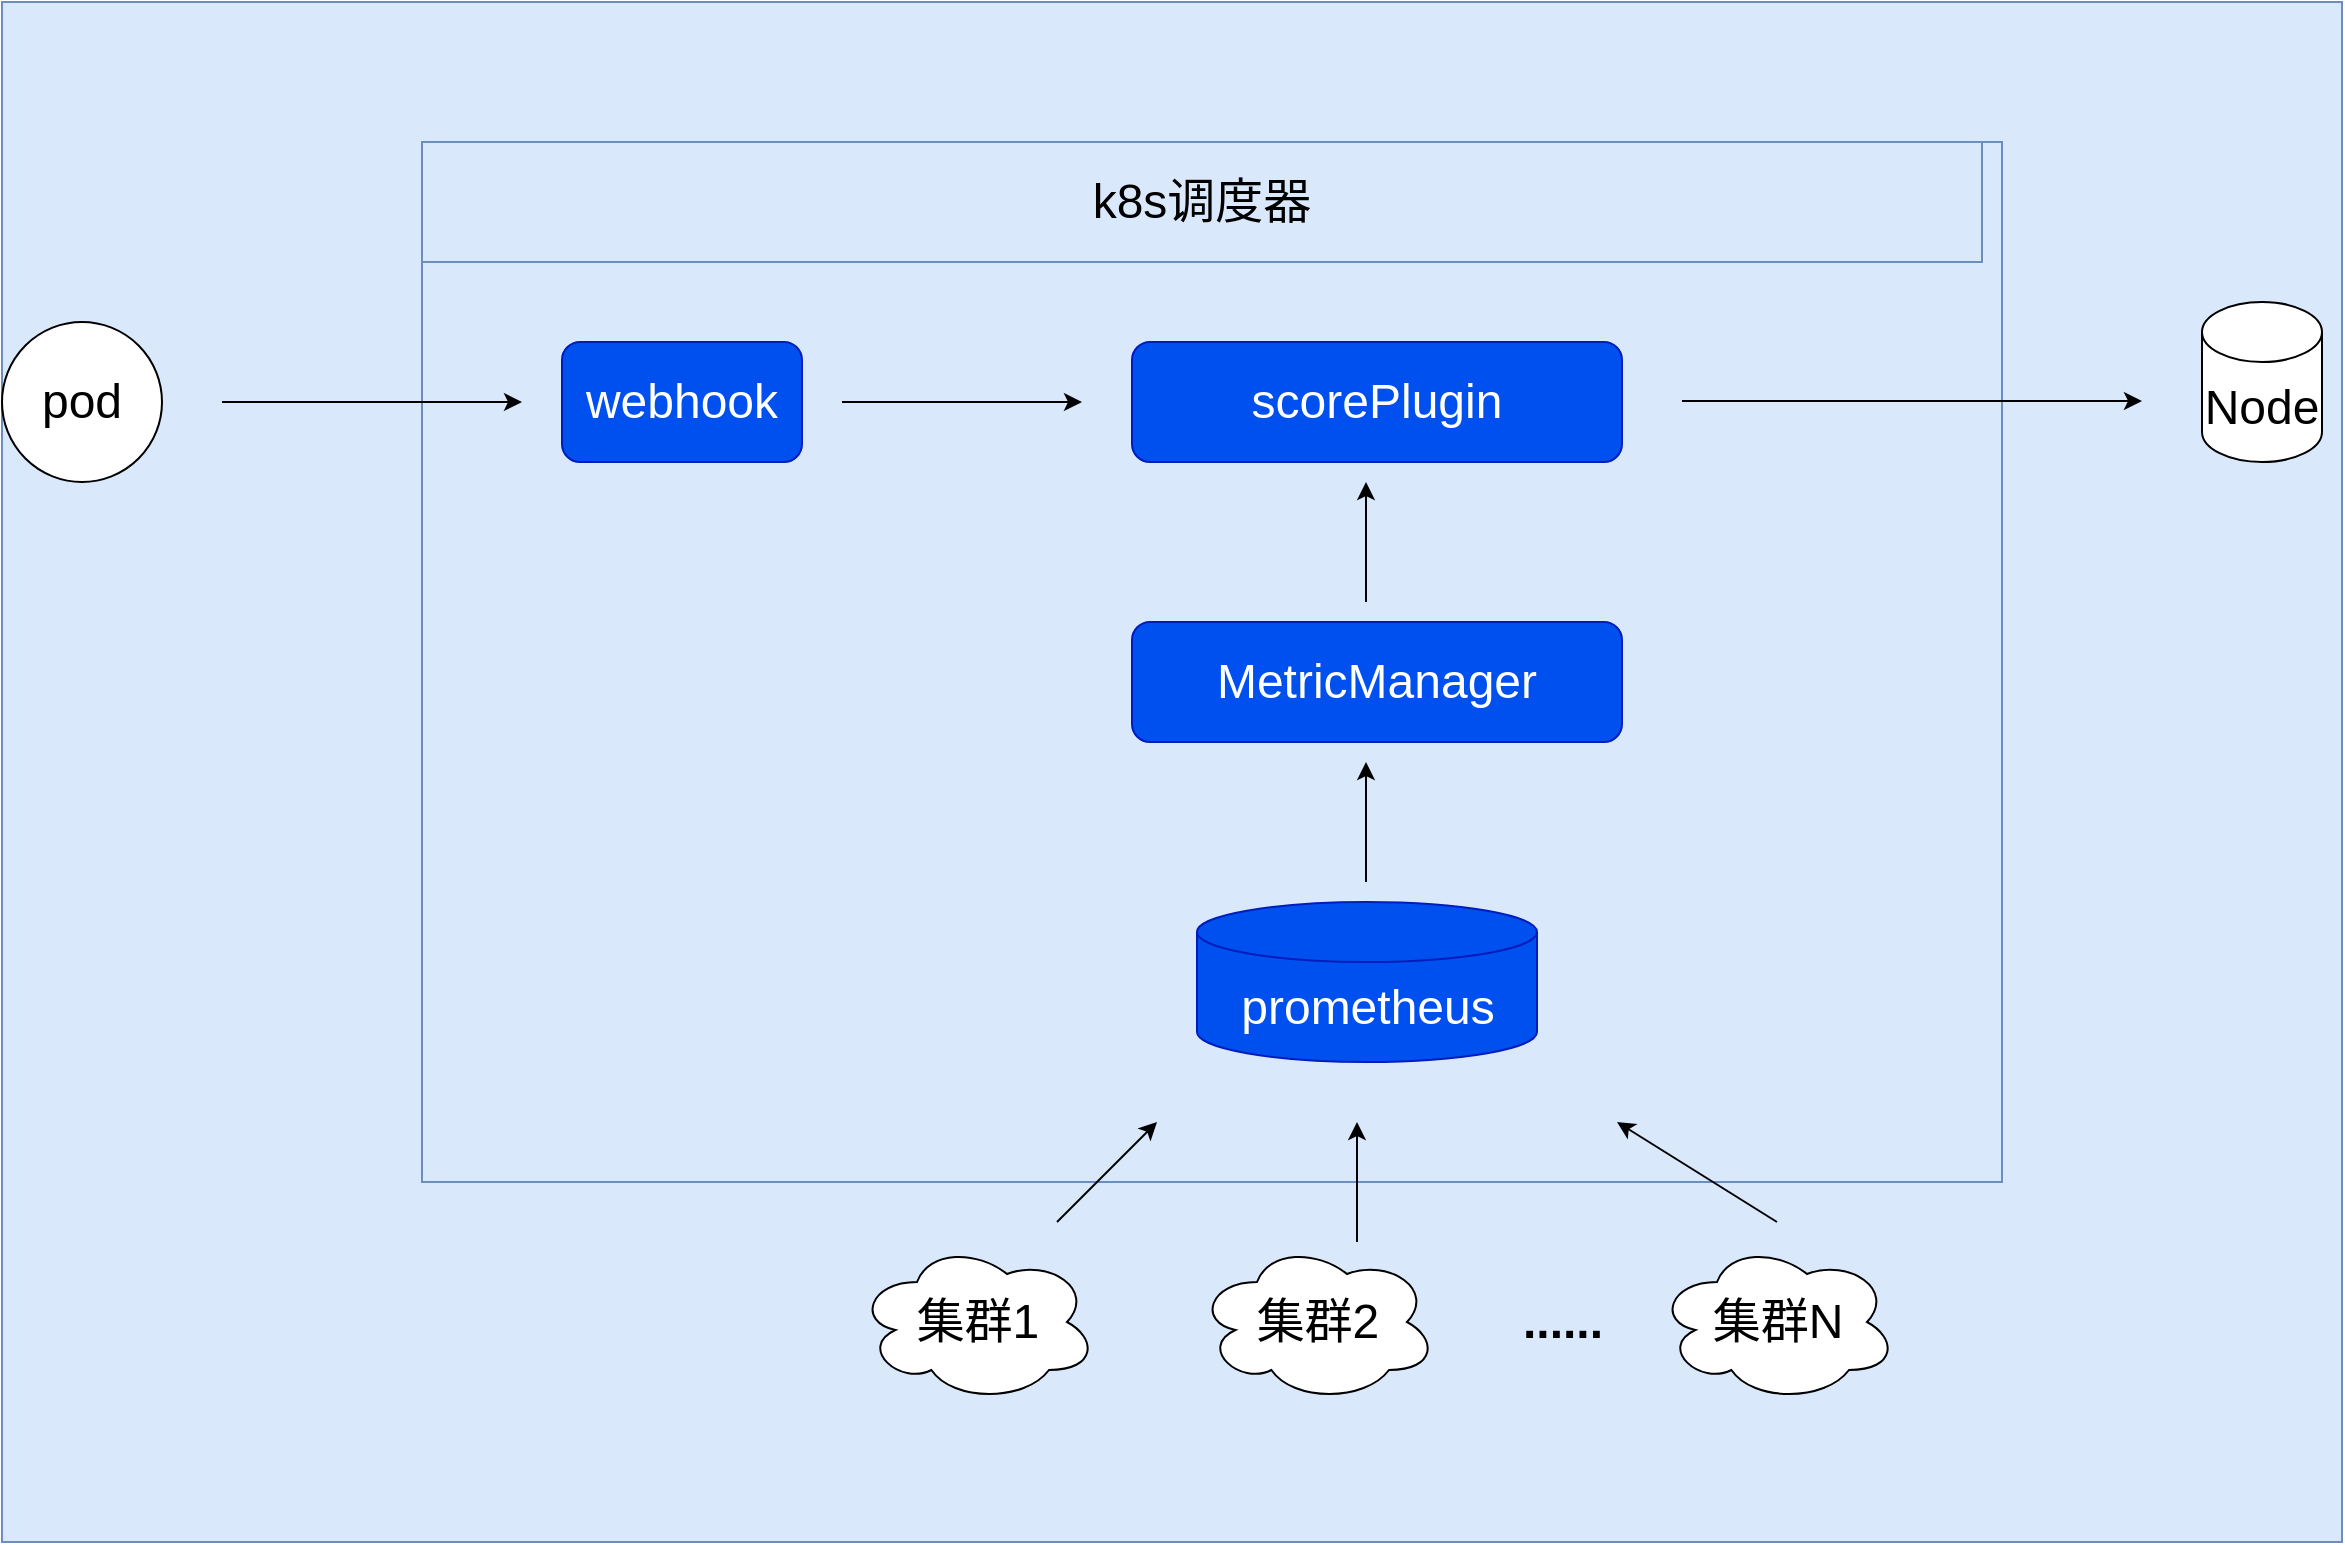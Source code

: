 <mxfile version="24.6.4" type="github">
  <diagram name="第 1 页" id="LD1kjzCdp_m0qpPJYTHc">
    <mxGraphModel dx="2261" dy="746" grid="1" gridSize="10" guides="1" tooltips="1" connect="1" arrows="1" fold="1" page="1" pageScale="1" pageWidth="827" pageHeight="1169" math="0" shadow="0">
      <root>
        <mxCell id="0" />
        <mxCell id="1" parent="0" />
        <mxCell id="vgpnjKFktsKrz5Vn-s8V-30" value="" style="rounded=0;whiteSpace=wrap;html=1;strokeColor=#6c8ebf;fillColor=#dae8fc;" vertex="1" parent="1">
          <mxGeometry x="-370" y="110" width="1170" height="770" as="geometry" />
        </mxCell>
        <mxCell id="vgpnjKFktsKrz5Vn-s8V-29" value="" style="rounded=0;whiteSpace=wrap;html=1;fillColor=#dae8fc;strokeColor=#6c8ebf;" vertex="1" parent="1">
          <mxGeometry x="-160" y="180" width="790" height="520" as="geometry" />
        </mxCell>
        <mxCell id="vgpnjKFktsKrz5Vn-s8V-5" value="&lt;font style=&quot;font-size: 24px;&quot;&gt;集群1&lt;/font&gt;" style="ellipse;shape=cloud;whiteSpace=wrap;html=1;" vertex="1" parent="1">
          <mxGeometry x="57.5" y="730" width="120" height="80" as="geometry" />
        </mxCell>
        <mxCell id="vgpnjKFktsKrz5Vn-s8V-6" value="&lt;font style=&quot;font-size: 24px;&quot;&gt;集群2&lt;/font&gt;" style="ellipse;shape=cloud;whiteSpace=wrap;html=1;" vertex="1" parent="1">
          <mxGeometry x="227.5" y="730" width="120" height="80" as="geometry" />
        </mxCell>
        <mxCell id="vgpnjKFktsKrz5Vn-s8V-7" value="&lt;b&gt;&lt;font style=&quot;font-size: 24px;&quot;&gt;......&lt;/font&gt;&lt;/b&gt;" style="text;html=1;align=center;verticalAlign=middle;resizable=0;points=[];autosize=1;strokeColor=none;fillColor=none;" vertex="1" parent="1">
          <mxGeometry x="380" y="750" width="60" height="40" as="geometry" />
        </mxCell>
        <mxCell id="vgpnjKFktsKrz5Vn-s8V-8" value="&lt;font style=&quot;font-size: 24px;&quot;&gt;集群N&lt;/font&gt;" style="ellipse;shape=cloud;whiteSpace=wrap;html=1;" vertex="1" parent="1">
          <mxGeometry x="457.5" y="730" width="120" height="80" as="geometry" />
        </mxCell>
        <mxCell id="vgpnjKFktsKrz5Vn-s8V-9" value="&lt;font style=&quot;font-size: 24px;&quot;&gt;prometheus&lt;/font&gt;" style="shape=cylinder3;whiteSpace=wrap;html=1;boundedLbl=1;backgroundOutline=1;size=15;fillColor=#0050ef;fontColor=#ffffff;strokeColor=#001DBC;" vertex="1" parent="1">
          <mxGeometry x="227.5" y="560" width="170" height="80" as="geometry" />
        </mxCell>
        <mxCell id="vgpnjKFktsKrz5Vn-s8V-10" value="" style="endArrow=classic;html=1;rounded=0;" edge="1" parent="1">
          <mxGeometry width="50" height="50" relative="1" as="geometry">
            <mxPoint x="157.5" y="720" as="sourcePoint" />
            <mxPoint x="207.5" y="670" as="targetPoint" />
          </mxGeometry>
        </mxCell>
        <mxCell id="vgpnjKFktsKrz5Vn-s8V-11" value="" style="endArrow=classic;html=1;rounded=0;" edge="1" parent="1">
          <mxGeometry width="50" height="50" relative="1" as="geometry">
            <mxPoint x="307.5" y="730" as="sourcePoint" />
            <mxPoint x="307.5" y="670" as="targetPoint" />
          </mxGeometry>
        </mxCell>
        <mxCell id="vgpnjKFktsKrz5Vn-s8V-12" value="" style="endArrow=classic;html=1;rounded=0;" edge="1" parent="1">
          <mxGeometry width="50" height="50" relative="1" as="geometry">
            <mxPoint x="517.5" y="720" as="sourcePoint" />
            <mxPoint x="437.5" y="670" as="targetPoint" />
          </mxGeometry>
        </mxCell>
        <mxCell id="vgpnjKFktsKrz5Vn-s8V-13" value="&lt;font style=&quot;font-size: 24px;&quot;&gt;MetricManager&lt;/font&gt;" style="rounded=1;whiteSpace=wrap;html=1;fillColor=#0050ef;fontColor=#ffffff;strokeColor=#001DBC;" vertex="1" parent="1">
          <mxGeometry x="195" y="420" width="245" height="60" as="geometry" />
        </mxCell>
        <mxCell id="vgpnjKFktsKrz5Vn-s8V-14" value="&lt;font style=&quot;font-size: 24px;&quot;&gt;scorePlugin&lt;/font&gt;" style="rounded=1;whiteSpace=wrap;html=1;fillColor=#0050ef;fontColor=#ffffff;strokeColor=#001DBC;" vertex="1" parent="1">
          <mxGeometry x="195" y="280" width="245" height="60" as="geometry" />
        </mxCell>
        <mxCell id="vgpnjKFktsKrz5Vn-s8V-15" value="&lt;font style=&quot;font-size: 24px;&quot;&gt;pod&lt;/font&gt;" style="ellipse;whiteSpace=wrap;html=1;aspect=fixed;" vertex="1" parent="1">
          <mxGeometry x="-370" y="270" width="80" height="80" as="geometry" />
        </mxCell>
        <mxCell id="vgpnjKFktsKrz5Vn-s8V-16" value="" style="endArrow=classic;html=1;rounded=0;" edge="1" parent="1">
          <mxGeometry width="50" height="50" relative="1" as="geometry">
            <mxPoint x="50" y="310" as="sourcePoint" />
            <mxPoint x="170" y="310" as="targetPoint" />
          </mxGeometry>
        </mxCell>
        <mxCell id="vgpnjKFktsKrz5Vn-s8V-18" value="&lt;font style=&quot;font-size: 24px;&quot;&gt;Node&lt;/font&gt;" style="shape=cylinder3;whiteSpace=wrap;html=1;boundedLbl=1;backgroundOutline=1;size=15;" vertex="1" parent="1">
          <mxGeometry x="730" y="260" width="60" height="80" as="geometry" />
        </mxCell>
        <mxCell id="vgpnjKFktsKrz5Vn-s8V-19" value="" style="endArrow=classic;html=1;rounded=0;" edge="1" parent="1">
          <mxGeometry width="50" height="50" relative="1" as="geometry">
            <mxPoint x="470" y="309.5" as="sourcePoint" />
            <mxPoint x="700" y="309.5" as="targetPoint" />
          </mxGeometry>
        </mxCell>
        <mxCell id="vgpnjKFktsKrz5Vn-s8V-20" value="" style="endArrow=classic;html=1;rounded=0;" edge="1" parent="1">
          <mxGeometry width="50" height="50" relative="1" as="geometry">
            <mxPoint x="312" y="410" as="sourcePoint" />
            <mxPoint x="312" y="350" as="targetPoint" />
          </mxGeometry>
        </mxCell>
        <mxCell id="vgpnjKFktsKrz5Vn-s8V-21" value="" style="endArrow=classic;html=1;rounded=0;" edge="1" parent="1">
          <mxGeometry width="50" height="50" relative="1" as="geometry">
            <mxPoint x="312" y="550" as="sourcePoint" />
            <mxPoint x="312" y="490" as="targetPoint" />
          </mxGeometry>
        </mxCell>
        <mxCell id="vgpnjKFktsKrz5Vn-s8V-23" value="&lt;font style=&quot;font-size: 24px;&quot;&gt;k8s调度器&lt;/font&gt;" style="rounded=0;whiteSpace=wrap;html=1;fillColor=#dae8fc;strokeColor=#6c8ebf;" vertex="1" parent="1">
          <mxGeometry x="-160" y="180" width="780" height="60" as="geometry" />
        </mxCell>
        <mxCell id="vgpnjKFktsKrz5Vn-s8V-27" value="&lt;font style=&quot;font-size: 24px;&quot;&gt;webhook&lt;/font&gt;" style="rounded=1;whiteSpace=wrap;html=1;fillColor=#0050ef;fontColor=#ffffff;strokeColor=#001DBC;" vertex="1" parent="1">
          <mxGeometry x="-90" y="280" width="120" height="60" as="geometry" />
        </mxCell>
        <mxCell id="vgpnjKFktsKrz5Vn-s8V-28" value="" style="endArrow=classic;html=1;rounded=0;" edge="1" parent="1">
          <mxGeometry width="50" height="50" relative="1" as="geometry">
            <mxPoint x="-260" y="310" as="sourcePoint" />
            <mxPoint x="-110" y="310" as="targetPoint" />
          </mxGeometry>
        </mxCell>
      </root>
    </mxGraphModel>
  </diagram>
</mxfile>
